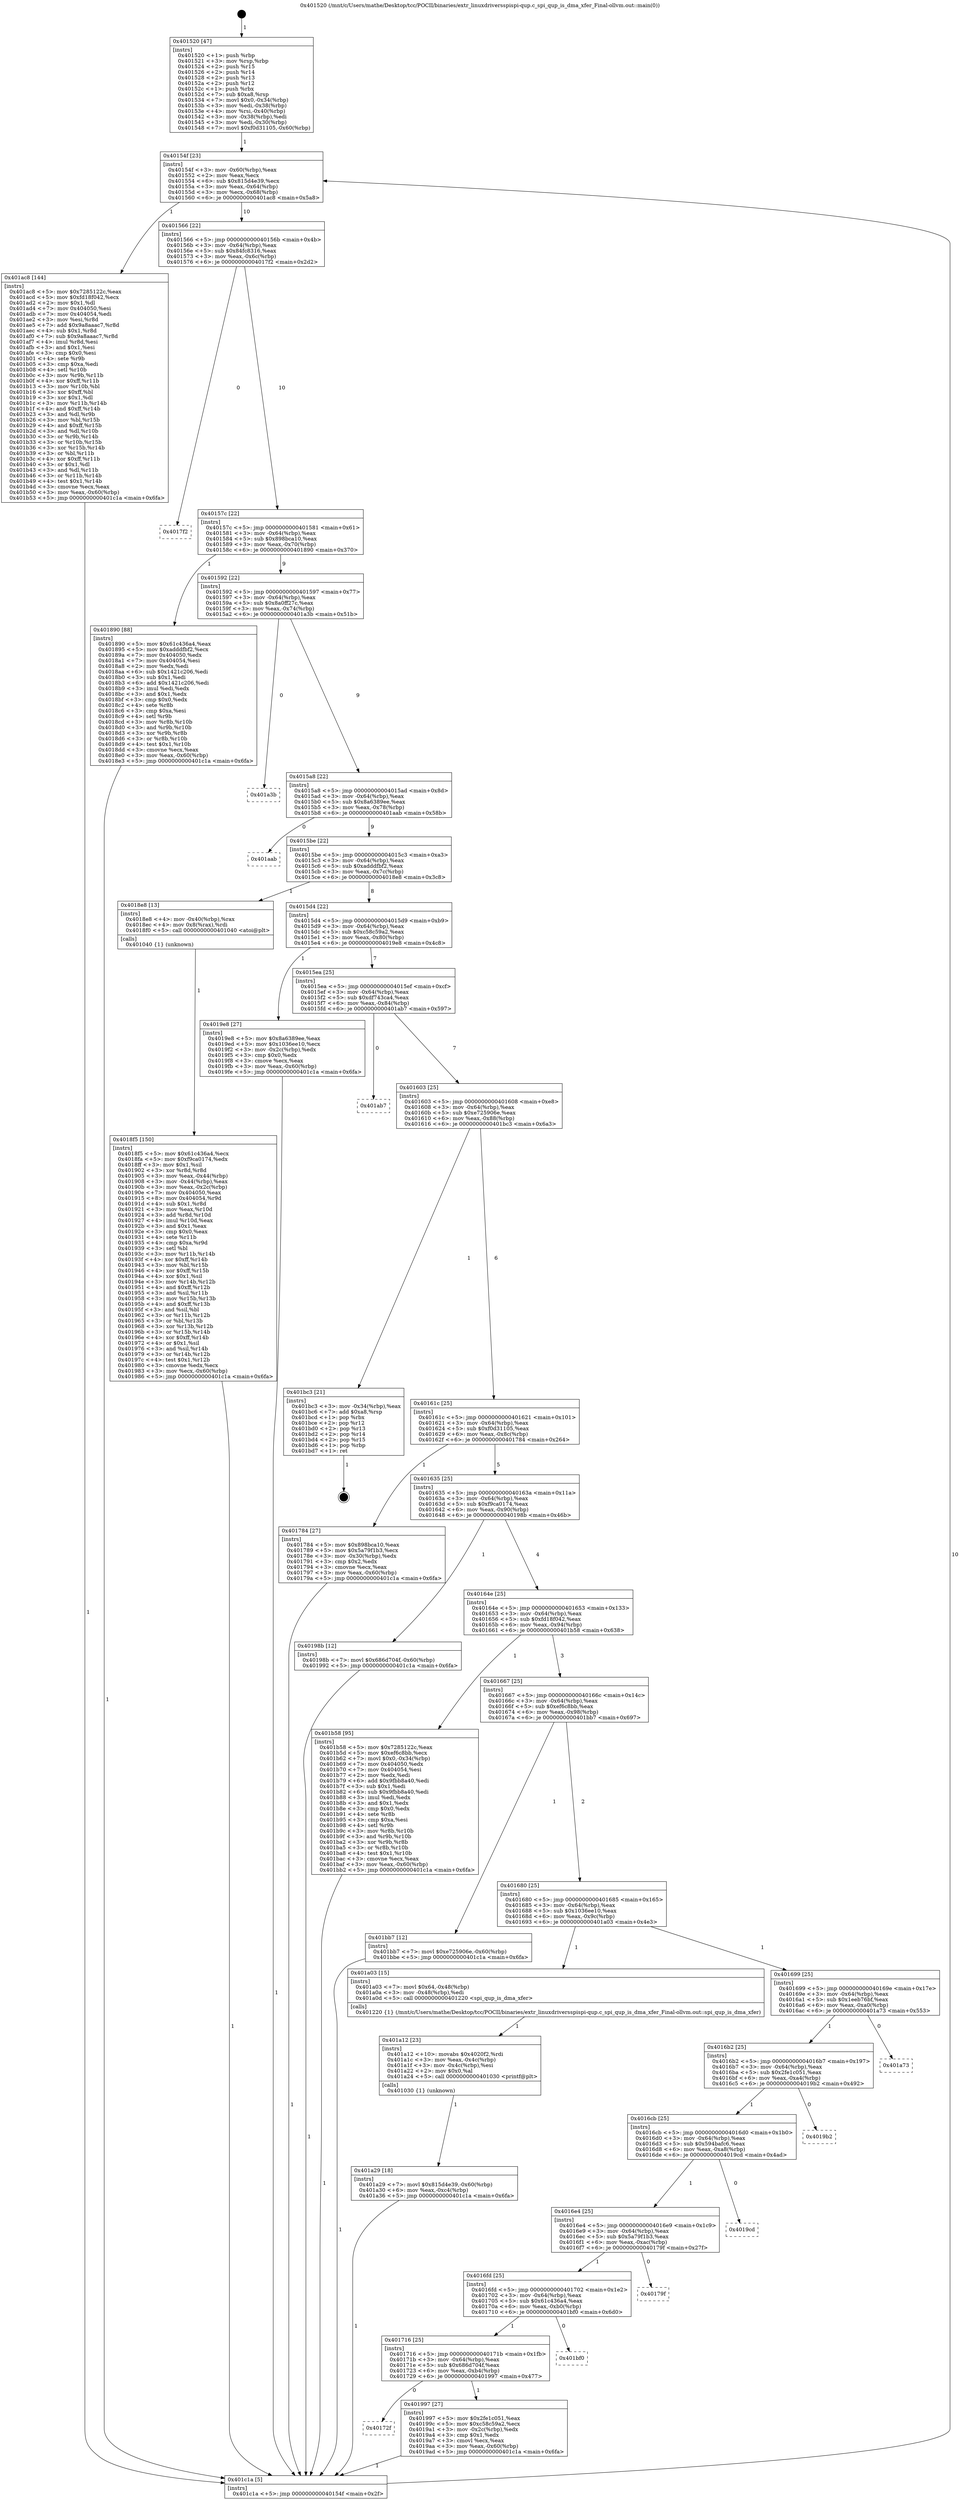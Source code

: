 digraph "0x401520" {
  label = "0x401520 (/mnt/c/Users/mathe/Desktop/tcc/POCII/binaries/extr_linuxdriversspispi-qup.c_spi_qup_is_dma_xfer_Final-ollvm.out::main(0))"
  labelloc = "t"
  node[shape=record]

  Entry [label="",width=0.3,height=0.3,shape=circle,fillcolor=black,style=filled]
  "0x40154f" [label="{
     0x40154f [23]\l
     | [instrs]\l
     &nbsp;&nbsp;0x40154f \<+3\>: mov -0x60(%rbp),%eax\l
     &nbsp;&nbsp;0x401552 \<+2\>: mov %eax,%ecx\l
     &nbsp;&nbsp;0x401554 \<+6\>: sub $0x815d4e39,%ecx\l
     &nbsp;&nbsp;0x40155a \<+3\>: mov %eax,-0x64(%rbp)\l
     &nbsp;&nbsp;0x40155d \<+3\>: mov %ecx,-0x68(%rbp)\l
     &nbsp;&nbsp;0x401560 \<+6\>: je 0000000000401ac8 \<main+0x5a8\>\l
  }"]
  "0x401ac8" [label="{
     0x401ac8 [144]\l
     | [instrs]\l
     &nbsp;&nbsp;0x401ac8 \<+5\>: mov $0x7285122c,%eax\l
     &nbsp;&nbsp;0x401acd \<+5\>: mov $0xfd18f042,%ecx\l
     &nbsp;&nbsp;0x401ad2 \<+2\>: mov $0x1,%dl\l
     &nbsp;&nbsp;0x401ad4 \<+7\>: mov 0x404050,%esi\l
     &nbsp;&nbsp;0x401adb \<+7\>: mov 0x404054,%edi\l
     &nbsp;&nbsp;0x401ae2 \<+3\>: mov %esi,%r8d\l
     &nbsp;&nbsp;0x401ae5 \<+7\>: add $0x9a8aaac7,%r8d\l
     &nbsp;&nbsp;0x401aec \<+4\>: sub $0x1,%r8d\l
     &nbsp;&nbsp;0x401af0 \<+7\>: sub $0x9a8aaac7,%r8d\l
     &nbsp;&nbsp;0x401af7 \<+4\>: imul %r8d,%esi\l
     &nbsp;&nbsp;0x401afb \<+3\>: and $0x1,%esi\l
     &nbsp;&nbsp;0x401afe \<+3\>: cmp $0x0,%esi\l
     &nbsp;&nbsp;0x401b01 \<+4\>: sete %r9b\l
     &nbsp;&nbsp;0x401b05 \<+3\>: cmp $0xa,%edi\l
     &nbsp;&nbsp;0x401b08 \<+4\>: setl %r10b\l
     &nbsp;&nbsp;0x401b0c \<+3\>: mov %r9b,%r11b\l
     &nbsp;&nbsp;0x401b0f \<+4\>: xor $0xff,%r11b\l
     &nbsp;&nbsp;0x401b13 \<+3\>: mov %r10b,%bl\l
     &nbsp;&nbsp;0x401b16 \<+3\>: xor $0xff,%bl\l
     &nbsp;&nbsp;0x401b19 \<+3\>: xor $0x1,%dl\l
     &nbsp;&nbsp;0x401b1c \<+3\>: mov %r11b,%r14b\l
     &nbsp;&nbsp;0x401b1f \<+4\>: and $0xff,%r14b\l
     &nbsp;&nbsp;0x401b23 \<+3\>: and %dl,%r9b\l
     &nbsp;&nbsp;0x401b26 \<+3\>: mov %bl,%r15b\l
     &nbsp;&nbsp;0x401b29 \<+4\>: and $0xff,%r15b\l
     &nbsp;&nbsp;0x401b2d \<+3\>: and %dl,%r10b\l
     &nbsp;&nbsp;0x401b30 \<+3\>: or %r9b,%r14b\l
     &nbsp;&nbsp;0x401b33 \<+3\>: or %r10b,%r15b\l
     &nbsp;&nbsp;0x401b36 \<+3\>: xor %r15b,%r14b\l
     &nbsp;&nbsp;0x401b39 \<+3\>: or %bl,%r11b\l
     &nbsp;&nbsp;0x401b3c \<+4\>: xor $0xff,%r11b\l
     &nbsp;&nbsp;0x401b40 \<+3\>: or $0x1,%dl\l
     &nbsp;&nbsp;0x401b43 \<+3\>: and %dl,%r11b\l
     &nbsp;&nbsp;0x401b46 \<+3\>: or %r11b,%r14b\l
     &nbsp;&nbsp;0x401b49 \<+4\>: test $0x1,%r14b\l
     &nbsp;&nbsp;0x401b4d \<+3\>: cmovne %ecx,%eax\l
     &nbsp;&nbsp;0x401b50 \<+3\>: mov %eax,-0x60(%rbp)\l
     &nbsp;&nbsp;0x401b53 \<+5\>: jmp 0000000000401c1a \<main+0x6fa\>\l
  }"]
  "0x401566" [label="{
     0x401566 [22]\l
     | [instrs]\l
     &nbsp;&nbsp;0x401566 \<+5\>: jmp 000000000040156b \<main+0x4b\>\l
     &nbsp;&nbsp;0x40156b \<+3\>: mov -0x64(%rbp),%eax\l
     &nbsp;&nbsp;0x40156e \<+5\>: sub $0x84fc8316,%eax\l
     &nbsp;&nbsp;0x401573 \<+3\>: mov %eax,-0x6c(%rbp)\l
     &nbsp;&nbsp;0x401576 \<+6\>: je 00000000004017f2 \<main+0x2d2\>\l
  }"]
  Exit [label="",width=0.3,height=0.3,shape=circle,fillcolor=black,style=filled,peripheries=2]
  "0x4017f2" [label="{
     0x4017f2\l
  }", style=dashed]
  "0x40157c" [label="{
     0x40157c [22]\l
     | [instrs]\l
     &nbsp;&nbsp;0x40157c \<+5\>: jmp 0000000000401581 \<main+0x61\>\l
     &nbsp;&nbsp;0x401581 \<+3\>: mov -0x64(%rbp),%eax\l
     &nbsp;&nbsp;0x401584 \<+5\>: sub $0x898bca10,%eax\l
     &nbsp;&nbsp;0x401589 \<+3\>: mov %eax,-0x70(%rbp)\l
     &nbsp;&nbsp;0x40158c \<+6\>: je 0000000000401890 \<main+0x370\>\l
  }"]
  "0x401a29" [label="{
     0x401a29 [18]\l
     | [instrs]\l
     &nbsp;&nbsp;0x401a29 \<+7\>: movl $0x815d4e39,-0x60(%rbp)\l
     &nbsp;&nbsp;0x401a30 \<+6\>: mov %eax,-0xc4(%rbp)\l
     &nbsp;&nbsp;0x401a36 \<+5\>: jmp 0000000000401c1a \<main+0x6fa\>\l
  }"]
  "0x401890" [label="{
     0x401890 [88]\l
     | [instrs]\l
     &nbsp;&nbsp;0x401890 \<+5\>: mov $0x61c436a4,%eax\l
     &nbsp;&nbsp;0x401895 \<+5\>: mov $0xadddfbf2,%ecx\l
     &nbsp;&nbsp;0x40189a \<+7\>: mov 0x404050,%edx\l
     &nbsp;&nbsp;0x4018a1 \<+7\>: mov 0x404054,%esi\l
     &nbsp;&nbsp;0x4018a8 \<+2\>: mov %edx,%edi\l
     &nbsp;&nbsp;0x4018aa \<+6\>: sub $0x1421c206,%edi\l
     &nbsp;&nbsp;0x4018b0 \<+3\>: sub $0x1,%edi\l
     &nbsp;&nbsp;0x4018b3 \<+6\>: add $0x1421c206,%edi\l
     &nbsp;&nbsp;0x4018b9 \<+3\>: imul %edi,%edx\l
     &nbsp;&nbsp;0x4018bc \<+3\>: and $0x1,%edx\l
     &nbsp;&nbsp;0x4018bf \<+3\>: cmp $0x0,%edx\l
     &nbsp;&nbsp;0x4018c2 \<+4\>: sete %r8b\l
     &nbsp;&nbsp;0x4018c6 \<+3\>: cmp $0xa,%esi\l
     &nbsp;&nbsp;0x4018c9 \<+4\>: setl %r9b\l
     &nbsp;&nbsp;0x4018cd \<+3\>: mov %r8b,%r10b\l
     &nbsp;&nbsp;0x4018d0 \<+3\>: and %r9b,%r10b\l
     &nbsp;&nbsp;0x4018d3 \<+3\>: xor %r9b,%r8b\l
     &nbsp;&nbsp;0x4018d6 \<+3\>: or %r8b,%r10b\l
     &nbsp;&nbsp;0x4018d9 \<+4\>: test $0x1,%r10b\l
     &nbsp;&nbsp;0x4018dd \<+3\>: cmovne %ecx,%eax\l
     &nbsp;&nbsp;0x4018e0 \<+3\>: mov %eax,-0x60(%rbp)\l
     &nbsp;&nbsp;0x4018e3 \<+5\>: jmp 0000000000401c1a \<main+0x6fa\>\l
  }"]
  "0x401592" [label="{
     0x401592 [22]\l
     | [instrs]\l
     &nbsp;&nbsp;0x401592 \<+5\>: jmp 0000000000401597 \<main+0x77\>\l
     &nbsp;&nbsp;0x401597 \<+3\>: mov -0x64(%rbp),%eax\l
     &nbsp;&nbsp;0x40159a \<+5\>: sub $0x8a0ff27c,%eax\l
     &nbsp;&nbsp;0x40159f \<+3\>: mov %eax,-0x74(%rbp)\l
     &nbsp;&nbsp;0x4015a2 \<+6\>: je 0000000000401a3b \<main+0x51b\>\l
  }"]
  "0x401a12" [label="{
     0x401a12 [23]\l
     | [instrs]\l
     &nbsp;&nbsp;0x401a12 \<+10\>: movabs $0x4020f2,%rdi\l
     &nbsp;&nbsp;0x401a1c \<+3\>: mov %eax,-0x4c(%rbp)\l
     &nbsp;&nbsp;0x401a1f \<+3\>: mov -0x4c(%rbp),%esi\l
     &nbsp;&nbsp;0x401a22 \<+2\>: mov $0x0,%al\l
     &nbsp;&nbsp;0x401a24 \<+5\>: call 0000000000401030 \<printf@plt\>\l
     | [calls]\l
     &nbsp;&nbsp;0x401030 \{1\} (unknown)\l
  }"]
  "0x401a3b" [label="{
     0x401a3b\l
  }", style=dashed]
  "0x4015a8" [label="{
     0x4015a8 [22]\l
     | [instrs]\l
     &nbsp;&nbsp;0x4015a8 \<+5\>: jmp 00000000004015ad \<main+0x8d\>\l
     &nbsp;&nbsp;0x4015ad \<+3\>: mov -0x64(%rbp),%eax\l
     &nbsp;&nbsp;0x4015b0 \<+5\>: sub $0x8a6389ee,%eax\l
     &nbsp;&nbsp;0x4015b5 \<+3\>: mov %eax,-0x78(%rbp)\l
     &nbsp;&nbsp;0x4015b8 \<+6\>: je 0000000000401aab \<main+0x58b\>\l
  }"]
  "0x40172f" [label="{
     0x40172f\l
  }", style=dashed]
  "0x401aab" [label="{
     0x401aab\l
  }", style=dashed]
  "0x4015be" [label="{
     0x4015be [22]\l
     | [instrs]\l
     &nbsp;&nbsp;0x4015be \<+5\>: jmp 00000000004015c3 \<main+0xa3\>\l
     &nbsp;&nbsp;0x4015c3 \<+3\>: mov -0x64(%rbp),%eax\l
     &nbsp;&nbsp;0x4015c6 \<+5\>: sub $0xadddfbf2,%eax\l
     &nbsp;&nbsp;0x4015cb \<+3\>: mov %eax,-0x7c(%rbp)\l
     &nbsp;&nbsp;0x4015ce \<+6\>: je 00000000004018e8 \<main+0x3c8\>\l
  }"]
  "0x401997" [label="{
     0x401997 [27]\l
     | [instrs]\l
     &nbsp;&nbsp;0x401997 \<+5\>: mov $0x2fe1c051,%eax\l
     &nbsp;&nbsp;0x40199c \<+5\>: mov $0xc58c59a2,%ecx\l
     &nbsp;&nbsp;0x4019a1 \<+3\>: mov -0x2c(%rbp),%edx\l
     &nbsp;&nbsp;0x4019a4 \<+3\>: cmp $0x1,%edx\l
     &nbsp;&nbsp;0x4019a7 \<+3\>: cmovl %ecx,%eax\l
     &nbsp;&nbsp;0x4019aa \<+3\>: mov %eax,-0x60(%rbp)\l
     &nbsp;&nbsp;0x4019ad \<+5\>: jmp 0000000000401c1a \<main+0x6fa\>\l
  }"]
  "0x4018e8" [label="{
     0x4018e8 [13]\l
     | [instrs]\l
     &nbsp;&nbsp;0x4018e8 \<+4\>: mov -0x40(%rbp),%rax\l
     &nbsp;&nbsp;0x4018ec \<+4\>: mov 0x8(%rax),%rdi\l
     &nbsp;&nbsp;0x4018f0 \<+5\>: call 0000000000401040 \<atoi@plt\>\l
     | [calls]\l
     &nbsp;&nbsp;0x401040 \{1\} (unknown)\l
  }"]
  "0x4015d4" [label="{
     0x4015d4 [22]\l
     | [instrs]\l
     &nbsp;&nbsp;0x4015d4 \<+5\>: jmp 00000000004015d9 \<main+0xb9\>\l
     &nbsp;&nbsp;0x4015d9 \<+3\>: mov -0x64(%rbp),%eax\l
     &nbsp;&nbsp;0x4015dc \<+5\>: sub $0xc58c59a2,%eax\l
     &nbsp;&nbsp;0x4015e1 \<+3\>: mov %eax,-0x80(%rbp)\l
     &nbsp;&nbsp;0x4015e4 \<+6\>: je 00000000004019e8 \<main+0x4c8\>\l
  }"]
  "0x401716" [label="{
     0x401716 [25]\l
     | [instrs]\l
     &nbsp;&nbsp;0x401716 \<+5\>: jmp 000000000040171b \<main+0x1fb\>\l
     &nbsp;&nbsp;0x40171b \<+3\>: mov -0x64(%rbp),%eax\l
     &nbsp;&nbsp;0x40171e \<+5\>: sub $0x686d704f,%eax\l
     &nbsp;&nbsp;0x401723 \<+6\>: mov %eax,-0xb4(%rbp)\l
     &nbsp;&nbsp;0x401729 \<+6\>: je 0000000000401997 \<main+0x477\>\l
  }"]
  "0x4019e8" [label="{
     0x4019e8 [27]\l
     | [instrs]\l
     &nbsp;&nbsp;0x4019e8 \<+5\>: mov $0x8a6389ee,%eax\l
     &nbsp;&nbsp;0x4019ed \<+5\>: mov $0x1036ee10,%ecx\l
     &nbsp;&nbsp;0x4019f2 \<+3\>: mov -0x2c(%rbp),%edx\l
     &nbsp;&nbsp;0x4019f5 \<+3\>: cmp $0x0,%edx\l
     &nbsp;&nbsp;0x4019f8 \<+3\>: cmove %ecx,%eax\l
     &nbsp;&nbsp;0x4019fb \<+3\>: mov %eax,-0x60(%rbp)\l
     &nbsp;&nbsp;0x4019fe \<+5\>: jmp 0000000000401c1a \<main+0x6fa\>\l
  }"]
  "0x4015ea" [label="{
     0x4015ea [25]\l
     | [instrs]\l
     &nbsp;&nbsp;0x4015ea \<+5\>: jmp 00000000004015ef \<main+0xcf\>\l
     &nbsp;&nbsp;0x4015ef \<+3\>: mov -0x64(%rbp),%eax\l
     &nbsp;&nbsp;0x4015f2 \<+5\>: sub $0xdf743ca4,%eax\l
     &nbsp;&nbsp;0x4015f7 \<+6\>: mov %eax,-0x84(%rbp)\l
     &nbsp;&nbsp;0x4015fd \<+6\>: je 0000000000401ab7 \<main+0x597\>\l
  }"]
  "0x401bf0" [label="{
     0x401bf0\l
  }", style=dashed]
  "0x401ab7" [label="{
     0x401ab7\l
  }", style=dashed]
  "0x401603" [label="{
     0x401603 [25]\l
     | [instrs]\l
     &nbsp;&nbsp;0x401603 \<+5\>: jmp 0000000000401608 \<main+0xe8\>\l
     &nbsp;&nbsp;0x401608 \<+3\>: mov -0x64(%rbp),%eax\l
     &nbsp;&nbsp;0x40160b \<+5\>: sub $0xe725906e,%eax\l
     &nbsp;&nbsp;0x401610 \<+6\>: mov %eax,-0x88(%rbp)\l
     &nbsp;&nbsp;0x401616 \<+6\>: je 0000000000401bc3 \<main+0x6a3\>\l
  }"]
  "0x4016fd" [label="{
     0x4016fd [25]\l
     | [instrs]\l
     &nbsp;&nbsp;0x4016fd \<+5\>: jmp 0000000000401702 \<main+0x1e2\>\l
     &nbsp;&nbsp;0x401702 \<+3\>: mov -0x64(%rbp),%eax\l
     &nbsp;&nbsp;0x401705 \<+5\>: sub $0x61c436a4,%eax\l
     &nbsp;&nbsp;0x40170a \<+6\>: mov %eax,-0xb0(%rbp)\l
     &nbsp;&nbsp;0x401710 \<+6\>: je 0000000000401bf0 \<main+0x6d0\>\l
  }"]
  "0x401bc3" [label="{
     0x401bc3 [21]\l
     | [instrs]\l
     &nbsp;&nbsp;0x401bc3 \<+3\>: mov -0x34(%rbp),%eax\l
     &nbsp;&nbsp;0x401bc6 \<+7\>: add $0xa8,%rsp\l
     &nbsp;&nbsp;0x401bcd \<+1\>: pop %rbx\l
     &nbsp;&nbsp;0x401bce \<+2\>: pop %r12\l
     &nbsp;&nbsp;0x401bd0 \<+2\>: pop %r13\l
     &nbsp;&nbsp;0x401bd2 \<+2\>: pop %r14\l
     &nbsp;&nbsp;0x401bd4 \<+2\>: pop %r15\l
     &nbsp;&nbsp;0x401bd6 \<+1\>: pop %rbp\l
     &nbsp;&nbsp;0x401bd7 \<+1\>: ret\l
  }"]
  "0x40161c" [label="{
     0x40161c [25]\l
     | [instrs]\l
     &nbsp;&nbsp;0x40161c \<+5\>: jmp 0000000000401621 \<main+0x101\>\l
     &nbsp;&nbsp;0x401621 \<+3\>: mov -0x64(%rbp),%eax\l
     &nbsp;&nbsp;0x401624 \<+5\>: sub $0xf0d31105,%eax\l
     &nbsp;&nbsp;0x401629 \<+6\>: mov %eax,-0x8c(%rbp)\l
     &nbsp;&nbsp;0x40162f \<+6\>: je 0000000000401784 \<main+0x264\>\l
  }"]
  "0x40179f" [label="{
     0x40179f\l
  }", style=dashed]
  "0x401784" [label="{
     0x401784 [27]\l
     | [instrs]\l
     &nbsp;&nbsp;0x401784 \<+5\>: mov $0x898bca10,%eax\l
     &nbsp;&nbsp;0x401789 \<+5\>: mov $0x5a79f1b3,%ecx\l
     &nbsp;&nbsp;0x40178e \<+3\>: mov -0x30(%rbp),%edx\l
     &nbsp;&nbsp;0x401791 \<+3\>: cmp $0x2,%edx\l
     &nbsp;&nbsp;0x401794 \<+3\>: cmovne %ecx,%eax\l
     &nbsp;&nbsp;0x401797 \<+3\>: mov %eax,-0x60(%rbp)\l
     &nbsp;&nbsp;0x40179a \<+5\>: jmp 0000000000401c1a \<main+0x6fa\>\l
  }"]
  "0x401635" [label="{
     0x401635 [25]\l
     | [instrs]\l
     &nbsp;&nbsp;0x401635 \<+5\>: jmp 000000000040163a \<main+0x11a\>\l
     &nbsp;&nbsp;0x40163a \<+3\>: mov -0x64(%rbp),%eax\l
     &nbsp;&nbsp;0x40163d \<+5\>: sub $0xf9ca0174,%eax\l
     &nbsp;&nbsp;0x401642 \<+6\>: mov %eax,-0x90(%rbp)\l
     &nbsp;&nbsp;0x401648 \<+6\>: je 000000000040198b \<main+0x46b\>\l
  }"]
  "0x401c1a" [label="{
     0x401c1a [5]\l
     | [instrs]\l
     &nbsp;&nbsp;0x401c1a \<+5\>: jmp 000000000040154f \<main+0x2f\>\l
  }"]
  "0x401520" [label="{
     0x401520 [47]\l
     | [instrs]\l
     &nbsp;&nbsp;0x401520 \<+1\>: push %rbp\l
     &nbsp;&nbsp;0x401521 \<+3\>: mov %rsp,%rbp\l
     &nbsp;&nbsp;0x401524 \<+2\>: push %r15\l
     &nbsp;&nbsp;0x401526 \<+2\>: push %r14\l
     &nbsp;&nbsp;0x401528 \<+2\>: push %r13\l
     &nbsp;&nbsp;0x40152a \<+2\>: push %r12\l
     &nbsp;&nbsp;0x40152c \<+1\>: push %rbx\l
     &nbsp;&nbsp;0x40152d \<+7\>: sub $0xa8,%rsp\l
     &nbsp;&nbsp;0x401534 \<+7\>: movl $0x0,-0x34(%rbp)\l
     &nbsp;&nbsp;0x40153b \<+3\>: mov %edi,-0x38(%rbp)\l
     &nbsp;&nbsp;0x40153e \<+4\>: mov %rsi,-0x40(%rbp)\l
     &nbsp;&nbsp;0x401542 \<+3\>: mov -0x38(%rbp),%edi\l
     &nbsp;&nbsp;0x401545 \<+3\>: mov %edi,-0x30(%rbp)\l
     &nbsp;&nbsp;0x401548 \<+7\>: movl $0xf0d31105,-0x60(%rbp)\l
  }"]
  "0x4018f5" [label="{
     0x4018f5 [150]\l
     | [instrs]\l
     &nbsp;&nbsp;0x4018f5 \<+5\>: mov $0x61c436a4,%ecx\l
     &nbsp;&nbsp;0x4018fa \<+5\>: mov $0xf9ca0174,%edx\l
     &nbsp;&nbsp;0x4018ff \<+3\>: mov $0x1,%sil\l
     &nbsp;&nbsp;0x401902 \<+3\>: xor %r8d,%r8d\l
     &nbsp;&nbsp;0x401905 \<+3\>: mov %eax,-0x44(%rbp)\l
     &nbsp;&nbsp;0x401908 \<+3\>: mov -0x44(%rbp),%eax\l
     &nbsp;&nbsp;0x40190b \<+3\>: mov %eax,-0x2c(%rbp)\l
     &nbsp;&nbsp;0x40190e \<+7\>: mov 0x404050,%eax\l
     &nbsp;&nbsp;0x401915 \<+8\>: mov 0x404054,%r9d\l
     &nbsp;&nbsp;0x40191d \<+4\>: sub $0x1,%r8d\l
     &nbsp;&nbsp;0x401921 \<+3\>: mov %eax,%r10d\l
     &nbsp;&nbsp;0x401924 \<+3\>: add %r8d,%r10d\l
     &nbsp;&nbsp;0x401927 \<+4\>: imul %r10d,%eax\l
     &nbsp;&nbsp;0x40192b \<+3\>: and $0x1,%eax\l
     &nbsp;&nbsp;0x40192e \<+3\>: cmp $0x0,%eax\l
     &nbsp;&nbsp;0x401931 \<+4\>: sete %r11b\l
     &nbsp;&nbsp;0x401935 \<+4\>: cmp $0xa,%r9d\l
     &nbsp;&nbsp;0x401939 \<+3\>: setl %bl\l
     &nbsp;&nbsp;0x40193c \<+3\>: mov %r11b,%r14b\l
     &nbsp;&nbsp;0x40193f \<+4\>: xor $0xff,%r14b\l
     &nbsp;&nbsp;0x401943 \<+3\>: mov %bl,%r15b\l
     &nbsp;&nbsp;0x401946 \<+4\>: xor $0xff,%r15b\l
     &nbsp;&nbsp;0x40194a \<+4\>: xor $0x1,%sil\l
     &nbsp;&nbsp;0x40194e \<+3\>: mov %r14b,%r12b\l
     &nbsp;&nbsp;0x401951 \<+4\>: and $0xff,%r12b\l
     &nbsp;&nbsp;0x401955 \<+3\>: and %sil,%r11b\l
     &nbsp;&nbsp;0x401958 \<+3\>: mov %r15b,%r13b\l
     &nbsp;&nbsp;0x40195b \<+4\>: and $0xff,%r13b\l
     &nbsp;&nbsp;0x40195f \<+3\>: and %sil,%bl\l
     &nbsp;&nbsp;0x401962 \<+3\>: or %r11b,%r12b\l
     &nbsp;&nbsp;0x401965 \<+3\>: or %bl,%r13b\l
     &nbsp;&nbsp;0x401968 \<+3\>: xor %r13b,%r12b\l
     &nbsp;&nbsp;0x40196b \<+3\>: or %r15b,%r14b\l
     &nbsp;&nbsp;0x40196e \<+4\>: xor $0xff,%r14b\l
     &nbsp;&nbsp;0x401972 \<+4\>: or $0x1,%sil\l
     &nbsp;&nbsp;0x401976 \<+3\>: and %sil,%r14b\l
     &nbsp;&nbsp;0x401979 \<+3\>: or %r14b,%r12b\l
     &nbsp;&nbsp;0x40197c \<+4\>: test $0x1,%r12b\l
     &nbsp;&nbsp;0x401980 \<+3\>: cmovne %edx,%ecx\l
     &nbsp;&nbsp;0x401983 \<+3\>: mov %ecx,-0x60(%rbp)\l
     &nbsp;&nbsp;0x401986 \<+5\>: jmp 0000000000401c1a \<main+0x6fa\>\l
  }"]
  "0x4016e4" [label="{
     0x4016e4 [25]\l
     | [instrs]\l
     &nbsp;&nbsp;0x4016e4 \<+5\>: jmp 00000000004016e9 \<main+0x1c9\>\l
     &nbsp;&nbsp;0x4016e9 \<+3\>: mov -0x64(%rbp),%eax\l
     &nbsp;&nbsp;0x4016ec \<+5\>: sub $0x5a79f1b3,%eax\l
     &nbsp;&nbsp;0x4016f1 \<+6\>: mov %eax,-0xac(%rbp)\l
     &nbsp;&nbsp;0x4016f7 \<+6\>: je 000000000040179f \<main+0x27f\>\l
  }"]
  "0x40198b" [label="{
     0x40198b [12]\l
     | [instrs]\l
     &nbsp;&nbsp;0x40198b \<+7\>: movl $0x686d704f,-0x60(%rbp)\l
     &nbsp;&nbsp;0x401992 \<+5\>: jmp 0000000000401c1a \<main+0x6fa\>\l
  }"]
  "0x40164e" [label="{
     0x40164e [25]\l
     | [instrs]\l
     &nbsp;&nbsp;0x40164e \<+5\>: jmp 0000000000401653 \<main+0x133\>\l
     &nbsp;&nbsp;0x401653 \<+3\>: mov -0x64(%rbp),%eax\l
     &nbsp;&nbsp;0x401656 \<+5\>: sub $0xfd18f042,%eax\l
     &nbsp;&nbsp;0x40165b \<+6\>: mov %eax,-0x94(%rbp)\l
     &nbsp;&nbsp;0x401661 \<+6\>: je 0000000000401b58 \<main+0x638\>\l
  }"]
  "0x4019cd" [label="{
     0x4019cd\l
  }", style=dashed]
  "0x401b58" [label="{
     0x401b58 [95]\l
     | [instrs]\l
     &nbsp;&nbsp;0x401b58 \<+5\>: mov $0x7285122c,%eax\l
     &nbsp;&nbsp;0x401b5d \<+5\>: mov $0xef6c8bb,%ecx\l
     &nbsp;&nbsp;0x401b62 \<+7\>: movl $0x0,-0x34(%rbp)\l
     &nbsp;&nbsp;0x401b69 \<+7\>: mov 0x404050,%edx\l
     &nbsp;&nbsp;0x401b70 \<+7\>: mov 0x404054,%esi\l
     &nbsp;&nbsp;0x401b77 \<+2\>: mov %edx,%edi\l
     &nbsp;&nbsp;0x401b79 \<+6\>: add $0x9fbb8a40,%edi\l
     &nbsp;&nbsp;0x401b7f \<+3\>: sub $0x1,%edi\l
     &nbsp;&nbsp;0x401b82 \<+6\>: sub $0x9fbb8a40,%edi\l
     &nbsp;&nbsp;0x401b88 \<+3\>: imul %edi,%edx\l
     &nbsp;&nbsp;0x401b8b \<+3\>: and $0x1,%edx\l
     &nbsp;&nbsp;0x401b8e \<+3\>: cmp $0x0,%edx\l
     &nbsp;&nbsp;0x401b91 \<+4\>: sete %r8b\l
     &nbsp;&nbsp;0x401b95 \<+3\>: cmp $0xa,%esi\l
     &nbsp;&nbsp;0x401b98 \<+4\>: setl %r9b\l
     &nbsp;&nbsp;0x401b9c \<+3\>: mov %r8b,%r10b\l
     &nbsp;&nbsp;0x401b9f \<+3\>: and %r9b,%r10b\l
     &nbsp;&nbsp;0x401ba2 \<+3\>: xor %r9b,%r8b\l
     &nbsp;&nbsp;0x401ba5 \<+3\>: or %r8b,%r10b\l
     &nbsp;&nbsp;0x401ba8 \<+4\>: test $0x1,%r10b\l
     &nbsp;&nbsp;0x401bac \<+3\>: cmovne %ecx,%eax\l
     &nbsp;&nbsp;0x401baf \<+3\>: mov %eax,-0x60(%rbp)\l
     &nbsp;&nbsp;0x401bb2 \<+5\>: jmp 0000000000401c1a \<main+0x6fa\>\l
  }"]
  "0x401667" [label="{
     0x401667 [25]\l
     | [instrs]\l
     &nbsp;&nbsp;0x401667 \<+5\>: jmp 000000000040166c \<main+0x14c\>\l
     &nbsp;&nbsp;0x40166c \<+3\>: mov -0x64(%rbp),%eax\l
     &nbsp;&nbsp;0x40166f \<+5\>: sub $0xef6c8bb,%eax\l
     &nbsp;&nbsp;0x401674 \<+6\>: mov %eax,-0x98(%rbp)\l
     &nbsp;&nbsp;0x40167a \<+6\>: je 0000000000401bb7 \<main+0x697\>\l
  }"]
  "0x4016cb" [label="{
     0x4016cb [25]\l
     | [instrs]\l
     &nbsp;&nbsp;0x4016cb \<+5\>: jmp 00000000004016d0 \<main+0x1b0\>\l
     &nbsp;&nbsp;0x4016d0 \<+3\>: mov -0x64(%rbp),%eax\l
     &nbsp;&nbsp;0x4016d3 \<+5\>: sub $0x594bafc6,%eax\l
     &nbsp;&nbsp;0x4016d8 \<+6\>: mov %eax,-0xa8(%rbp)\l
     &nbsp;&nbsp;0x4016de \<+6\>: je 00000000004019cd \<main+0x4ad\>\l
  }"]
  "0x401bb7" [label="{
     0x401bb7 [12]\l
     | [instrs]\l
     &nbsp;&nbsp;0x401bb7 \<+7\>: movl $0xe725906e,-0x60(%rbp)\l
     &nbsp;&nbsp;0x401bbe \<+5\>: jmp 0000000000401c1a \<main+0x6fa\>\l
  }"]
  "0x401680" [label="{
     0x401680 [25]\l
     | [instrs]\l
     &nbsp;&nbsp;0x401680 \<+5\>: jmp 0000000000401685 \<main+0x165\>\l
     &nbsp;&nbsp;0x401685 \<+3\>: mov -0x64(%rbp),%eax\l
     &nbsp;&nbsp;0x401688 \<+5\>: sub $0x1036ee10,%eax\l
     &nbsp;&nbsp;0x40168d \<+6\>: mov %eax,-0x9c(%rbp)\l
     &nbsp;&nbsp;0x401693 \<+6\>: je 0000000000401a03 \<main+0x4e3\>\l
  }"]
  "0x4019b2" [label="{
     0x4019b2\l
  }", style=dashed]
  "0x401a03" [label="{
     0x401a03 [15]\l
     | [instrs]\l
     &nbsp;&nbsp;0x401a03 \<+7\>: movl $0x64,-0x48(%rbp)\l
     &nbsp;&nbsp;0x401a0a \<+3\>: mov -0x48(%rbp),%edi\l
     &nbsp;&nbsp;0x401a0d \<+5\>: call 0000000000401220 \<spi_qup_is_dma_xfer\>\l
     | [calls]\l
     &nbsp;&nbsp;0x401220 \{1\} (/mnt/c/Users/mathe/Desktop/tcc/POCII/binaries/extr_linuxdriversspispi-qup.c_spi_qup_is_dma_xfer_Final-ollvm.out::spi_qup_is_dma_xfer)\l
  }"]
  "0x401699" [label="{
     0x401699 [25]\l
     | [instrs]\l
     &nbsp;&nbsp;0x401699 \<+5\>: jmp 000000000040169e \<main+0x17e\>\l
     &nbsp;&nbsp;0x40169e \<+3\>: mov -0x64(%rbp),%eax\l
     &nbsp;&nbsp;0x4016a1 \<+5\>: sub $0x1eeb76bf,%eax\l
     &nbsp;&nbsp;0x4016a6 \<+6\>: mov %eax,-0xa0(%rbp)\l
     &nbsp;&nbsp;0x4016ac \<+6\>: je 0000000000401a73 \<main+0x553\>\l
  }"]
  "0x4016b2" [label="{
     0x4016b2 [25]\l
     | [instrs]\l
     &nbsp;&nbsp;0x4016b2 \<+5\>: jmp 00000000004016b7 \<main+0x197\>\l
     &nbsp;&nbsp;0x4016b7 \<+3\>: mov -0x64(%rbp),%eax\l
     &nbsp;&nbsp;0x4016ba \<+5\>: sub $0x2fe1c051,%eax\l
     &nbsp;&nbsp;0x4016bf \<+6\>: mov %eax,-0xa4(%rbp)\l
     &nbsp;&nbsp;0x4016c5 \<+6\>: je 00000000004019b2 \<main+0x492\>\l
  }"]
  "0x401a73" [label="{
     0x401a73\l
  }", style=dashed]
  Entry -> "0x401520" [label=" 1"]
  "0x40154f" -> "0x401ac8" [label=" 1"]
  "0x40154f" -> "0x401566" [label=" 10"]
  "0x401bc3" -> Exit [label=" 1"]
  "0x401566" -> "0x4017f2" [label=" 0"]
  "0x401566" -> "0x40157c" [label=" 10"]
  "0x401bb7" -> "0x401c1a" [label=" 1"]
  "0x40157c" -> "0x401890" [label=" 1"]
  "0x40157c" -> "0x401592" [label=" 9"]
  "0x401b58" -> "0x401c1a" [label=" 1"]
  "0x401592" -> "0x401a3b" [label=" 0"]
  "0x401592" -> "0x4015a8" [label=" 9"]
  "0x401ac8" -> "0x401c1a" [label=" 1"]
  "0x4015a8" -> "0x401aab" [label=" 0"]
  "0x4015a8" -> "0x4015be" [label=" 9"]
  "0x401a29" -> "0x401c1a" [label=" 1"]
  "0x4015be" -> "0x4018e8" [label=" 1"]
  "0x4015be" -> "0x4015d4" [label=" 8"]
  "0x401a12" -> "0x401a29" [label=" 1"]
  "0x4015d4" -> "0x4019e8" [label=" 1"]
  "0x4015d4" -> "0x4015ea" [label=" 7"]
  "0x4019e8" -> "0x401c1a" [label=" 1"]
  "0x4015ea" -> "0x401ab7" [label=" 0"]
  "0x4015ea" -> "0x401603" [label=" 7"]
  "0x401997" -> "0x401c1a" [label=" 1"]
  "0x401603" -> "0x401bc3" [label=" 1"]
  "0x401603" -> "0x40161c" [label=" 6"]
  "0x401716" -> "0x401997" [label=" 1"]
  "0x40161c" -> "0x401784" [label=" 1"]
  "0x40161c" -> "0x401635" [label=" 5"]
  "0x401784" -> "0x401c1a" [label=" 1"]
  "0x401520" -> "0x40154f" [label=" 1"]
  "0x401c1a" -> "0x40154f" [label=" 10"]
  "0x401890" -> "0x401c1a" [label=" 1"]
  "0x4018e8" -> "0x4018f5" [label=" 1"]
  "0x4018f5" -> "0x401c1a" [label=" 1"]
  "0x401a03" -> "0x401a12" [label=" 1"]
  "0x401635" -> "0x40198b" [label=" 1"]
  "0x401635" -> "0x40164e" [label=" 4"]
  "0x40198b" -> "0x401c1a" [label=" 1"]
  "0x4016fd" -> "0x401bf0" [label=" 0"]
  "0x40164e" -> "0x401b58" [label=" 1"]
  "0x40164e" -> "0x401667" [label=" 3"]
  "0x401716" -> "0x40172f" [label=" 0"]
  "0x401667" -> "0x401bb7" [label=" 1"]
  "0x401667" -> "0x401680" [label=" 2"]
  "0x4016e4" -> "0x40179f" [label=" 0"]
  "0x401680" -> "0x401a03" [label=" 1"]
  "0x401680" -> "0x401699" [label=" 1"]
  "0x4016fd" -> "0x401716" [label=" 1"]
  "0x401699" -> "0x401a73" [label=" 0"]
  "0x401699" -> "0x4016b2" [label=" 1"]
  "0x4016cb" -> "0x4016e4" [label=" 1"]
  "0x4016b2" -> "0x4019b2" [label=" 0"]
  "0x4016b2" -> "0x4016cb" [label=" 1"]
  "0x4016e4" -> "0x4016fd" [label=" 1"]
  "0x4016cb" -> "0x4019cd" [label=" 0"]
}
